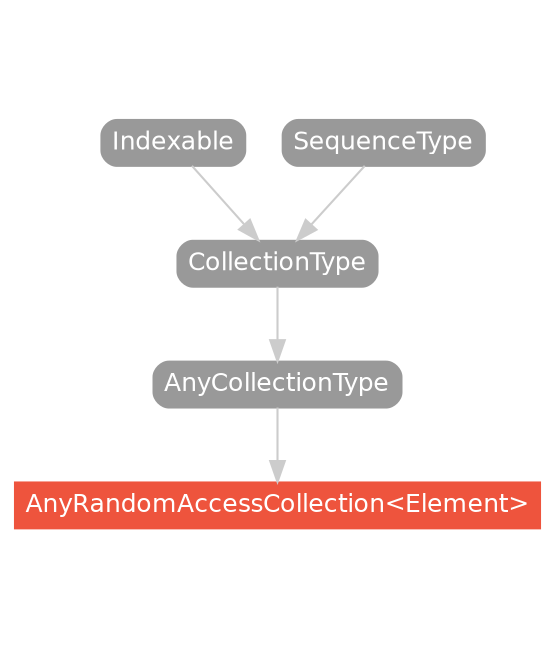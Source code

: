strict digraph "AnyRandomAccessCollection<Element> - Type Hierarchy - SwiftDoc.org" {
    pad="0.1,0.8"
    node [shape=box, style="filled,rounded", color="#999999", fillcolor="#999999", fontcolor=white, fontname=Helvetica, fontnames="Helvetica,sansserif", fontsize=12, margin="0.07,0.05", height="0.3"]
    edge [color="#cccccc"]
    "AnyCollectionType" [URL="/protocol/AnyCollectionType/hierarchy/"]
    "AnyRandomAccessCollection<Element>" [URL="/type/AnyRandomAccessCollection/", style="filled", fillcolor="#ee543d", color="#ee543d"]
    "CollectionType" [URL="/protocol/CollectionType/hierarchy/"]
    "Indexable" [URL="/protocol/Indexable/hierarchy/"]
    "SequenceType" [URL="/protocol/SequenceType/hierarchy/"]    "AnyCollectionType" -> "AnyRandomAccessCollection<Element>"
    "CollectionType" -> "AnyCollectionType"
    "Indexable" -> "CollectionType"
    "SequenceType" -> "CollectionType"
    subgraph Types {
        rank = max; "AnyRandomAccessCollection<Element>";
    }
}